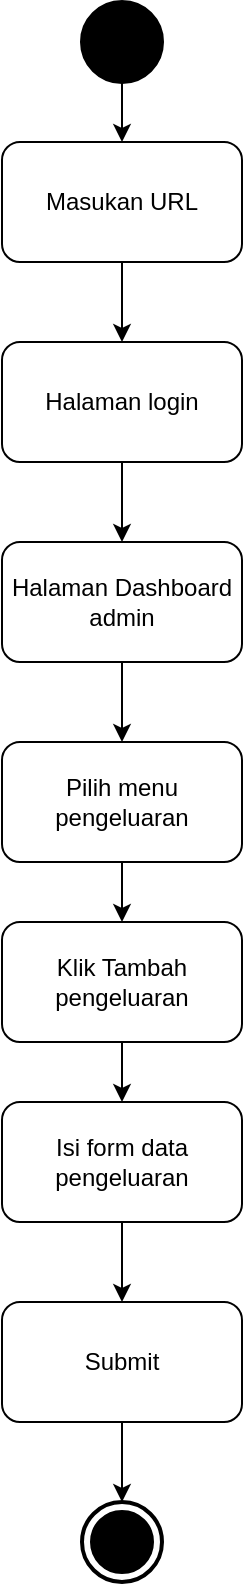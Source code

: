 <mxfile version="13.2.4" type="device"><diagram id="vy-3iPws0tpi98SSZrge" name="Page-1"><mxGraphModel dx="868" dy="479" grid="1" gridSize="10" guides="1" tooltips="1" connect="1" arrows="1" fold="1" page="1" pageScale="1" pageWidth="850" pageHeight="1100" math="0" shadow="0"><root><mxCell id="0"/><mxCell id="1" parent="0"/><mxCell id="4FD02Pn1RMN-qE60W0eK-3" value="" style="edgeStyle=orthogonalEdgeStyle;rounded=0;orthogonalLoop=1;jettySize=auto;html=1;" edge="1" parent="1" source="4FD02Pn1RMN-qE60W0eK-1" target="4FD02Pn1RMN-qE60W0eK-2"><mxGeometry relative="1" as="geometry"/></mxCell><mxCell id="4FD02Pn1RMN-qE60W0eK-1" value="" style="shape=ellipse;html=1;fillColor=#000000;strokeWidth=2;verticalLabelPosition=bottom;verticalAlignment=top;perimeter=ellipsePerimeter;" vertex="1" parent="1"><mxGeometry x="240" y="20" width="40" height="40" as="geometry"/></mxCell><mxCell id="4FD02Pn1RMN-qE60W0eK-5" value="" style="edgeStyle=orthogonalEdgeStyle;rounded=0;orthogonalLoop=1;jettySize=auto;html=1;" edge="1" parent="1" source="4FD02Pn1RMN-qE60W0eK-2" target="4FD02Pn1RMN-qE60W0eK-4"><mxGeometry relative="1" as="geometry"/></mxCell><mxCell id="4FD02Pn1RMN-qE60W0eK-2" value="Masukan URL " style="shape=rect;html=1;rounded=1;whiteSpace=wrap;align=center;" vertex="1" parent="1"><mxGeometry x="200" y="90" width="120" height="60" as="geometry"/></mxCell><mxCell id="4FD02Pn1RMN-qE60W0eK-7" value="" style="edgeStyle=orthogonalEdgeStyle;rounded=0;orthogonalLoop=1;jettySize=auto;html=1;" edge="1" parent="1" source="4FD02Pn1RMN-qE60W0eK-4" target="4FD02Pn1RMN-qE60W0eK-6"><mxGeometry relative="1" as="geometry"/></mxCell><mxCell id="4FD02Pn1RMN-qE60W0eK-4" value="Halaman login" style="shape=rect;html=1;rounded=1;whiteSpace=wrap;align=center;" vertex="1" parent="1"><mxGeometry x="200" y="190" width="120" height="60" as="geometry"/></mxCell><mxCell id="4FD02Pn1RMN-qE60W0eK-9" value="" style="edgeStyle=orthogonalEdgeStyle;rounded=0;orthogonalLoop=1;jettySize=auto;html=1;" edge="1" parent="1" source="4FD02Pn1RMN-qE60W0eK-6" target="4FD02Pn1RMN-qE60W0eK-8"><mxGeometry relative="1" as="geometry"/></mxCell><mxCell id="4FD02Pn1RMN-qE60W0eK-6" value="Halaman Dashboard admin" style="shape=rect;html=1;rounded=1;whiteSpace=wrap;align=center;" vertex="1" parent="1"><mxGeometry x="200" y="290" width="120" height="60" as="geometry"/></mxCell><mxCell id="4FD02Pn1RMN-qE60W0eK-12" value="" style="edgeStyle=orthogonalEdgeStyle;rounded=0;orthogonalLoop=1;jettySize=auto;html=1;" edge="1" parent="1" source="4FD02Pn1RMN-qE60W0eK-8" target="4FD02Pn1RMN-qE60W0eK-10"><mxGeometry relative="1" as="geometry"/></mxCell><mxCell id="4FD02Pn1RMN-qE60W0eK-8" value="Pilih menu pengeluaran" style="shape=rect;html=1;rounded=1;whiteSpace=wrap;align=center;" vertex="1" parent="1"><mxGeometry x="200" y="390" width="120" height="60" as="geometry"/></mxCell><mxCell id="4FD02Pn1RMN-qE60W0eK-17" value="" style="edgeStyle=orthogonalEdgeStyle;rounded=0;orthogonalLoop=1;jettySize=auto;html=1;" edge="1" parent="1" source="4FD02Pn1RMN-qE60W0eK-10" target="4FD02Pn1RMN-qE60W0eK-16"><mxGeometry relative="1" as="geometry"/></mxCell><mxCell id="4FD02Pn1RMN-qE60W0eK-10" value="Klik Tambah pengeluaran" style="shape=rect;html=1;rounded=1;whiteSpace=wrap;align=center;" vertex="1" parent="1"><mxGeometry x="200" y="480" width="120" height="60" as="geometry"/></mxCell><mxCell id="4FD02Pn1RMN-qE60W0eK-15" value="" style="edgeStyle=orthogonalEdgeStyle;rounded=0;orthogonalLoop=1;jettySize=auto;html=1;" edge="1" parent="1" source="4FD02Pn1RMN-qE60W0eK-11" target="4FD02Pn1RMN-qE60W0eK-14"><mxGeometry relative="1" as="geometry"/></mxCell><mxCell id="4FD02Pn1RMN-qE60W0eK-11" value="Submit" style="shape=rect;html=1;rounded=1;whiteSpace=wrap;align=center;" vertex="1" parent="1"><mxGeometry x="200" y="670" width="120" height="60" as="geometry"/></mxCell><mxCell id="4FD02Pn1RMN-qE60W0eK-14" value="" style="html=1;shape=mxgraph.sysml.actFinal;strokeWidth=2;verticalLabelPosition=bottom;verticalAlignment=top;" vertex="1" parent="1"><mxGeometry x="240" y="770" width="40" height="40" as="geometry"/></mxCell><mxCell id="4FD02Pn1RMN-qE60W0eK-18" value="" style="edgeStyle=orthogonalEdgeStyle;rounded=0;orthogonalLoop=1;jettySize=auto;html=1;" edge="1" parent="1" source="4FD02Pn1RMN-qE60W0eK-16" target="4FD02Pn1RMN-qE60W0eK-11"><mxGeometry relative="1" as="geometry"/></mxCell><mxCell id="4FD02Pn1RMN-qE60W0eK-16" value="Isi form data pengeluaran" style="shape=rect;html=1;rounded=1;whiteSpace=wrap;align=center;" vertex="1" parent="1"><mxGeometry x="200" y="570" width="120" height="60" as="geometry"/></mxCell></root></mxGraphModel></diagram></mxfile>
